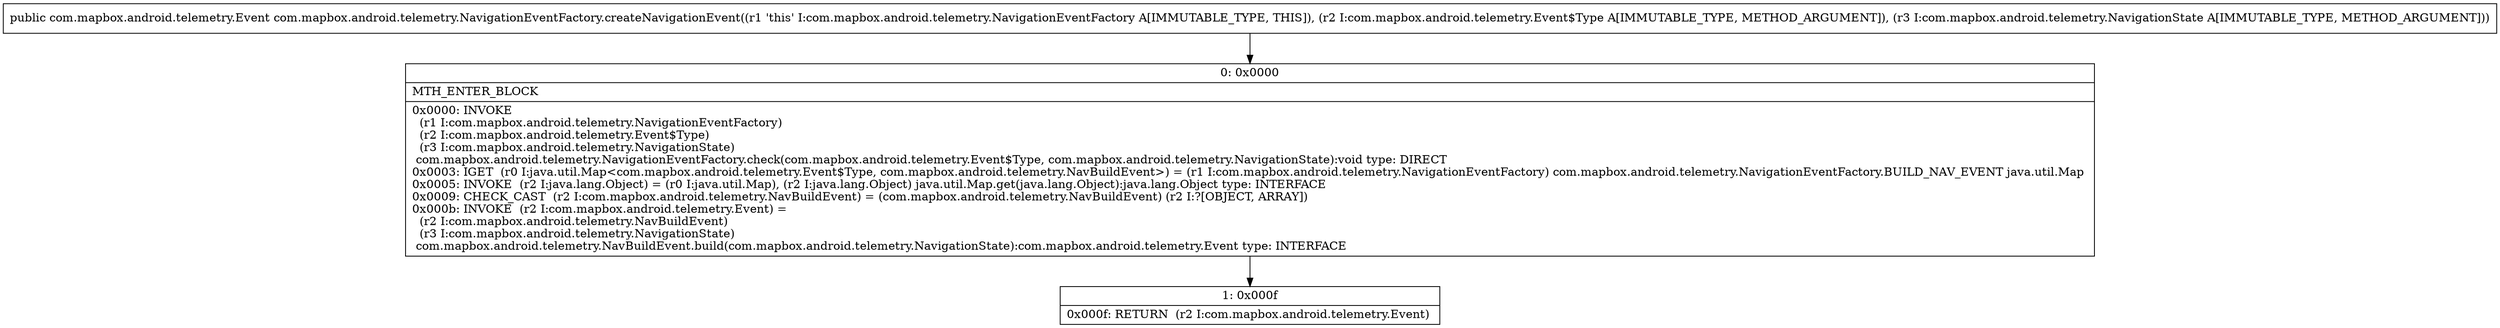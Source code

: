 digraph "CFG forcom.mapbox.android.telemetry.NavigationEventFactory.createNavigationEvent(Lcom\/mapbox\/android\/telemetry\/Event$Type;Lcom\/mapbox\/android\/telemetry\/NavigationState;)Lcom\/mapbox\/android\/telemetry\/Event;" {
Node_0 [shape=record,label="{0\:\ 0x0000|MTH_ENTER_BLOCK\l|0x0000: INVOKE  \l  (r1 I:com.mapbox.android.telemetry.NavigationEventFactory)\l  (r2 I:com.mapbox.android.telemetry.Event$Type)\l  (r3 I:com.mapbox.android.telemetry.NavigationState)\l com.mapbox.android.telemetry.NavigationEventFactory.check(com.mapbox.android.telemetry.Event$Type, com.mapbox.android.telemetry.NavigationState):void type: DIRECT \l0x0003: IGET  (r0 I:java.util.Map\<com.mapbox.android.telemetry.Event$Type, com.mapbox.android.telemetry.NavBuildEvent\>) = (r1 I:com.mapbox.android.telemetry.NavigationEventFactory) com.mapbox.android.telemetry.NavigationEventFactory.BUILD_NAV_EVENT java.util.Map \l0x0005: INVOKE  (r2 I:java.lang.Object) = (r0 I:java.util.Map), (r2 I:java.lang.Object) java.util.Map.get(java.lang.Object):java.lang.Object type: INTERFACE \l0x0009: CHECK_CAST  (r2 I:com.mapbox.android.telemetry.NavBuildEvent) = (com.mapbox.android.telemetry.NavBuildEvent) (r2 I:?[OBJECT, ARRAY]) \l0x000b: INVOKE  (r2 I:com.mapbox.android.telemetry.Event) = \l  (r2 I:com.mapbox.android.telemetry.NavBuildEvent)\l  (r3 I:com.mapbox.android.telemetry.NavigationState)\l com.mapbox.android.telemetry.NavBuildEvent.build(com.mapbox.android.telemetry.NavigationState):com.mapbox.android.telemetry.Event type: INTERFACE \l}"];
Node_1 [shape=record,label="{1\:\ 0x000f|0x000f: RETURN  (r2 I:com.mapbox.android.telemetry.Event) \l}"];
MethodNode[shape=record,label="{public com.mapbox.android.telemetry.Event com.mapbox.android.telemetry.NavigationEventFactory.createNavigationEvent((r1 'this' I:com.mapbox.android.telemetry.NavigationEventFactory A[IMMUTABLE_TYPE, THIS]), (r2 I:com.mapbox.android.telemetry.Event$Type A[IMMUTABLE_TYPE, METHOD_ARGUMENT]), (r3 I:com.mapbox.android.telemetry.NavigationState A[IMMUTABLE_TYPE, METHOD_ARGUMENT])) }"];
MethodNode -> Node_0;
Node_0 -> Node_1;
}

